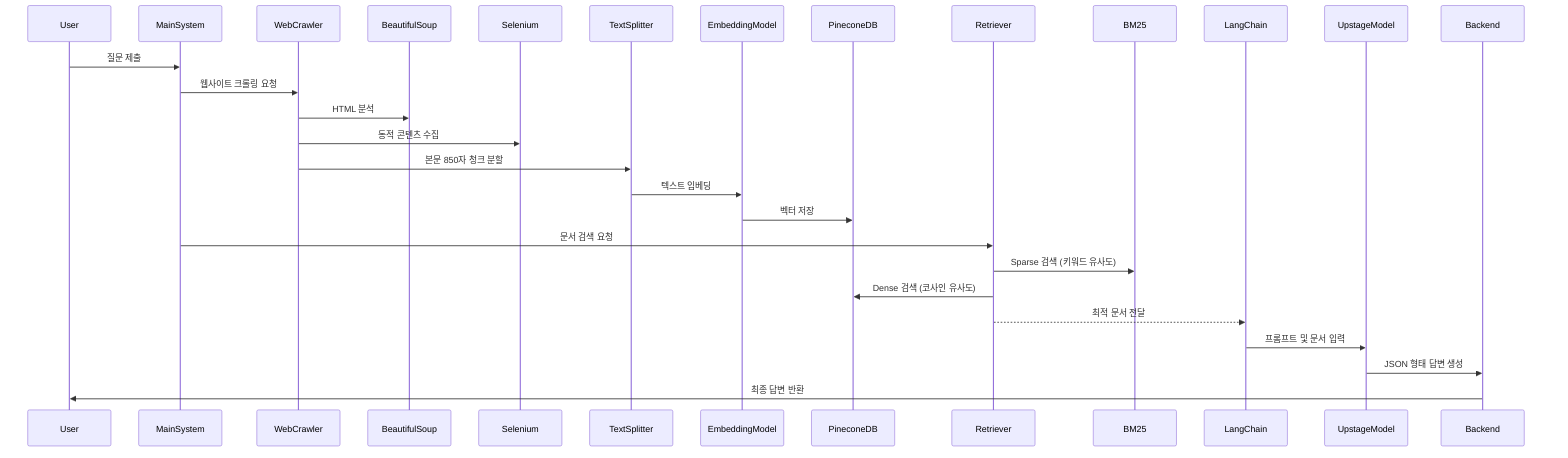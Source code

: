 sequenceDiagram
    participant User
    participant MainSystem
    participant WebCrawler
    participant BeautifulSoup
    participant Selenium
    participant TextSplitter
    participant EmbeddingModel
    participant PineconeDB
    participant Retriever
    participant BM25
    participant LangChain
    participant UpstageModel
    participant Backend

    User->>MainSystem: 질문 제출
    MainSystem->>WebCrawler: 웹사이트 크롤링 요청
    WebCrawler->>BeautifulSoup: HTML 분석
    WebCrawler->>Selenium: 동적 콘텐츠 수집
    WebCrawler->>TextSplitter: 본문 850자 청크 분할
    TextSplitter->>EmbeddingModel: 텍스트 임베딩
    EmbeddingModel->>PineconeDB: 벡터 저장

    MainSystem->>Retriever: 문서 검색 요청
    Retriever->>BM25: Sparse 검색 (키워드 유사도)
    Retriever->>PineconeDB: Dense 검색 (코사인 유사도)
    
    Retriever-->>LangChain: 최적 문서 전달
    LangChain->>UpstageModel: 프롬프트 및 문서 입력
    UpstageModel->>Backend: JSON 형태 답변 생성
    Backend->>User: 최종 답변 반환